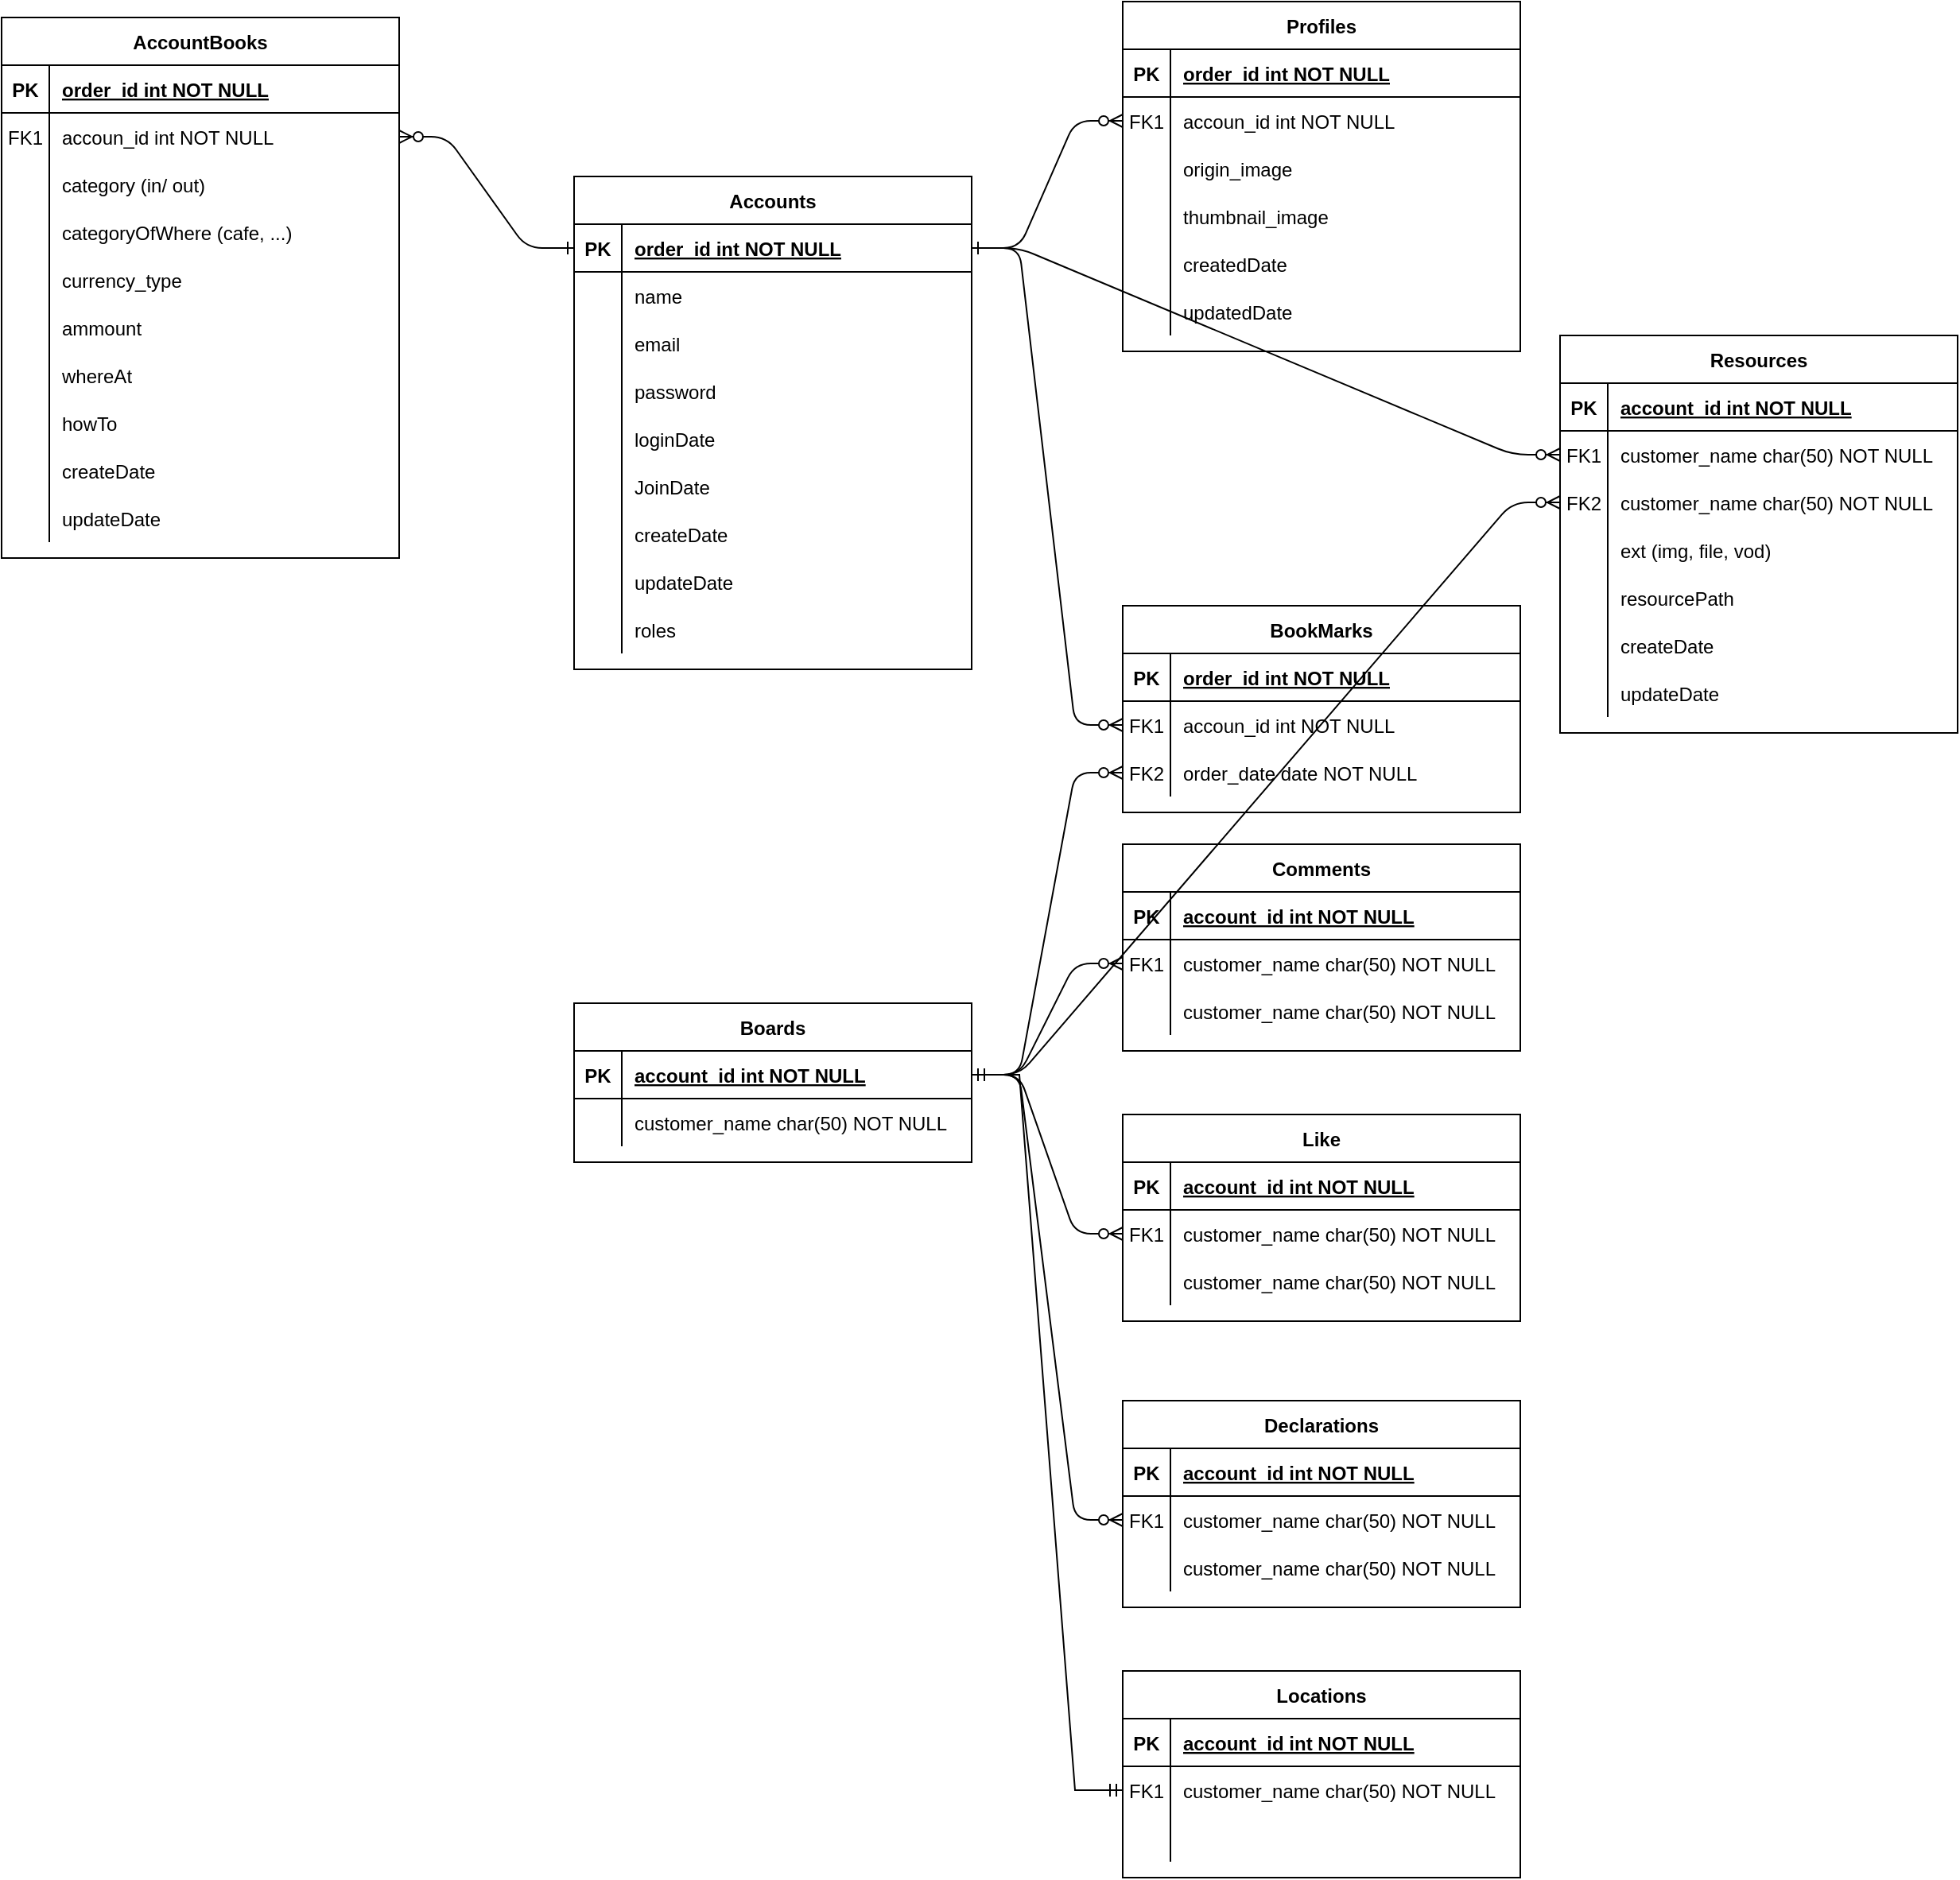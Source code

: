 <mxfile version="20.0.4" type="github">
  <diagram id="R2lEEEUBdFMjLlhIrx00" name="Page-1">
    <mxGraphModel dx="2363" dy="842" grid="1" gridSize="10" guides="1" tooltips="1" connect="1" arrows="1" fold="1" page="1" pageScale="1" pageWidth="850" pageHeight="1100" math="0" shadow="0" extFonts="Permanent Marker^https://fonts.googleapis.com/css?family=Permanent+Marker">
      <root>
        <mxCell id="0" />
        <mxCell id="1" parent="0" />
        <mxCell id="PuTC7MwDDqyDVSrWXjtR-1" value="Boards" style="shape=table;startSize=30;container=1;collapsible=1;childLayout=tableLayout;fixedRows=1;rowLines=0;fontStyle=1;align=center;resizeLast=1;" vertex="1" parent="1">
          <mxGeometry x="80" y="720" width="250" height="100" as="geometry" />
        </mxCell>
        <mxCell id="PuTC7MwDDqyDVSrWXjtR-2" value="" style="shape=partialRectangle;collapsible=0;dropTarget=0;pointerEvents=0;fillColor=none;points=[[0,0.5],[1,0.5]];portConstraint=eastwest;top=0;left=0;right=0;bottom=1;" vertex="1" parent="PuTC7MwDDqyDVSrWXjtR-1">
          <mxGeometry y="30" width="250" height="30" as="geometry" />
        </mxCell>
        <mxCell id="PuTC7MwDDqyDVSrWXjtR-3" value="PK" style="shape=partialRectangle;overflow=hidden;connectable=0;fillColor=none;top=0;left=0;bottom=0;right=0;fontStyle=1;" vertex="1" parent="PuTC7MwDDqyDVSrWXjtR-2">
          <mxGeometry width="30" height="30" as="geometry">
            <mxRectangle width="30" height="30" as="alternateBounds" />
          </mxGeometry>
        </mxCell>
        <mxCell id="PuTC7MwDDqyDVSrWXjtR-4" value="account_id int NOT NULL " style="shape=partialRectangle;overflow=hidden;connectable=0;fillColor=none;top=0;left=0;bottom=0;right=0;align=left;spacingLeft=6;fontStyle=5;" vertex="1" parent="PuTC7MwDDqyDVSrWXjtR-2">
          <mxGeometry x="30" width="220" height="30" as="geometry">
            <mxRectangle width="220" height="30" as="alternateBounds" />
          </mxGeometry>
        </mxCell>
        <mxCell id="PuTC7MwDDqyDVSrWXjtR-5" value="" style="shape=partialRectangle;collapsible=0;dropTarget=0;pointerEvents=0;fillColor=none;points=[[0,0.5],[1,0.5]];portConstraint=eastwest;top=0;left=0;right=0;bottom=0;" vertex="1" parent="PuTC7MwDDqyDVSrWXjtR-1">
          <mxGeometry y="60" width="250" height="30" as="geometry" />
        </mxCell>
        <mxCell id="PuTC7MwDDqyDVSrWXjtR-6" value="" style="shape=partialRectangle;overflow=hidden;connectable=0;fillColor=none;top=0;left=0;bottom=0;right=0;" vertex="1" parent="PuTC7MwDDqyDVSrWXjtR-5">
          <mxGeometry width="30" height="30" as="geometry">
            <mxRectangle width="30" height="30" as="alternateBounds" />
          </mxGeometry>
        </mxCell>
        <mxCell id="PuTC7MwDDqyDVSrWXjtR-7" value="customer_name char(50) NOT NULL" style="shape=partialRectangle;overflow=hidden;connectable=0;fillColor=none;top=0;left=0;bottom=0;right=0;align=left;spacingLeft=6;" vertex="1" parent="PuTC7MwDDqyDVSrWXjtR-5">
          <mxGeometry x="30" width="220" height="30" as="geometry">
            <mxRectangle width="220" height="30" as="alternateBounds" />
          </mxGeometry>
        </mxCell>
        <mxCell id="PuTC7MwDDqyDVSrWXjtR-8" value="Comments" style="shape=table;startSize=30;container=1;collapsible=1;childLayout=tableLayout;fixedRows=1;rowLines=0;fontStyle=1;align=center;resizeLast=1;" vertex="1" parent="1">
          <mxGeometry x="425" y="620" width="250" height="130" as="geometry" />
        </mxCell>
        <mxCell id="PuTC7MwDDqyDVSrWXjtR-9" value="" style="shape=partialRectangle;collapsible=0;dropTarget=0;pointerEvents=0;fillColor=none;points=[[0,0.5],[1,0.5]];portConstraint=eastwest;top=0;left=0;right=0;bottom=1;" vertex="1" parent="PuTC7MwDDqyDVSrWXjtR-8">
          <mxGeometry y="30" width="250" height="30" as="geometry" />
        </mxCell>
        <mxCell id="PuTC7MwDDqyDVSrWXjtR-10" value="PK" style="shape=partialRectangle;overflow=hidden;connectable=0;fillColor=none;top=0;left=0;bottom=0;right=0;fontStyle=1;" vertex="1" parent="PuTC7MwDDqyDVSrWXjtR-9">
          <mxGeometry width="30" height="30" as="geometry">
            <mxRectangle width="30" height="30" as="alternateBounds" />
          </mxGeometry>
        </mxCell>
        <mxCell id="PuTC7MwDDqyDVSrWXjtR-11" value="account_id int NOT NULL " style="shape=partialRectangle;overflow=hidden;connectable=0;fillColor=none;top=0;left=0;bottom=0;right=0;align=left;spacingLeft=6;fontStyle=5;" vertex="1" parent="PuTC7MwDDqyDVSrWXjtR-9">
          <mxGeometry x="30" width="220" height="30" as="geometry">
            <mxRectangle width="220" height="30" as="alternateBounds" />
          </mxGeometry>
        </mxCell>
        <mxCell id="PuTC7MwDDqyDVSrWXjtR-12" value="" style="shape=partialRectangle;collapsible=0;dropTarget=0;pointerEvents=0;fillColor=none;points=[[0,0.5],[1,0.5]];portConstraint=eastwest;top=0;left=0;right=0;bottom=0;" vertex="1" parent="PuTC7MwDDqyDVSrWXjtR-8">
          <mxGeometry y="60" width="250" height="30" as="geometry" />
        </mxCell>
        <mxCell id="PuTC7MwDDqyDVSrWXjtR-13" value="FK1" style="shape=partialRectangle;overflow=hidden;connectable=0;fillColor=none;top=0;left=0;bottom=0;right=0;" vertex="1" parent="PuTC7MwDDqyDVSrWXjtR-12">
          <mxGeometry width="30" height="30" as="geometry">
            <mxRectangle width="30" height="30" as="alternateBounds" />
          </mxGeometry>
        </mxCell>
        <mxCell id="PuTC7MwDDqyDVSrWXjtR-14" value="customer_name char(50) NOT NULL" style="shape=partialRectangle;overflow=hidden;connectable=0;fillColor=none;top=0;left=0;bottom=0;right=0;align=left;spacingLeft=6;" vertex="1" parent="PuTC7MwDDqyDVSrWXjtR-12">
          <mxGeometry x="30" width="220" height="30" as="geometry">
            <mxRectangle width="220" height="30" as="alternateBounds" />
          </mxGeometry>
        </mxCell>
        <mxCell id="PuTC7MwDDqyDVSrWXjtR-22" value="" style="shape=partialRectangle;collapsible=0;dropTarget=0;pointerEvents=0;fillColor=none;points=[[0,0.5],[1,0.5]];portConstraint=eastwest;top=0;left=0;right=0;bottom=0;" vertex="1" parent="PuTC7MwDDqyDVSrWXjtR-8">
          <mxGeometry y="90" width="250" height="30" as="geometry" />
        </mxCell>
        <mxCell id="PuTC7MwDDqyDVSrWXjtR-23" value="" style="shape=partialRectangle;overflow=hidden;connectable=0;fillColor=none;top=0;left=0;bottom=0;right=0;" vertex="1" parent="PuTC7MwDDqyDVSrWXjtR-22">
          <mxGeometry width="30" height="30" as="geometry">
            <mxRectangle width="30" height="30" as="alternateBounds" />
          </mxGeometry>
        </mxCell>
        <mxCell id="PuTC7MwDDqyDVSrWXjtR-24" value="customer_name char(50) NOT NULL" style="shape=partialRectangle;overflow=hidden;connectable=0;fillColor=none;top=0;left=0;bottom=0;right=0;align=left;spacingLeft=6;" vertex="1" parent="PuTC7MwDDqyDVSrWXjtR-22">
          <mxGeometry x="30" width="220" height="30" as="geometry">
            <mxRectangle width="220" height="30" as="alternateBounds" />
          </mxGeometry>
        </mxCell>
        <mxCell id="PuTC7MwDDqyDVSrWXjtR-33" value="Like" style="shape=table;startSize=30;container=1;collapsible=1;childLayout=tableLayout;fixedRows=1;rowLines=0;fontStyle=1;align=center;resizeLast=1;" vertex="1" parent="1">
          <mxGeometry x="425" y="790" width="250" height="130" as="geometry" />
        </mxCell>
        <mxCell id="PuTC7MwDDqyDVSrWXjtR-34" value="" style="shape=partialRectangle;collapsible=0;dropTarget=0;pointerEvents=0;fillColor=none;points=[[0,0.5],[1,0.5]];portConstraint=eastwest;top=0;left=0;right=0;bottom=1;" vertex="1" parent="PuTC7MwDDqyDVSrWXjtR-33">
          <mxGeometry y="30" width="250" height="30" as="geometry" />
        </mxCell>
        <mxCell id="PuTC7MwDDqyDVSrWXjtR-35" value="PK" style="shape=partialRectangle;overflow=hidden;connectable=0;fillColor=none;top=0;left=0;bottom=0;right=0;fontStyle=1;" vertex="1" parent="PuTC7MwDDqyDVSrWXjtR-34">
          <mxGeometry width="30" height="30" as="geometry">
            <mxRectangle width="30" height="30" as="alternateBounds" />
          </mxGeometry>
        </mxCell>
        <mxCell id="PuTC7MwDDqyDVSrWXjtR-36" value="account_id int NOT NULL " style="shape=partialRectangle;overflow=hidden;connectable=0;fillColor=none;top=0;left=0;bottom=0;right=0;align=left;spacingLeft=6;fontStyle=5;" vertex="1" parent="PuTC7MwDDqyDVSrWXjtR-34">
          <mxGeometry x="30" width="220" height="30" as="geometry">
            <mxRectangle width="220" height="30" as="alternateBounds" />
          </mxGeometry>
        </mxCell>
        <mxCell id="PuTC7MwDDqyDVSrWXjtR-37" value="" style="shape=partialRectangle;collapsible=0;dropTarget=0;pointerEvents=0;fillColor=none;points=[[0,0.5],[1,0.5]];portConstraint=eastwest;top=0;left=0;right=0;bottom=0;" vertex="1" parent="PuTC7MwDDqyDVSrWXjtR-33">
          <mxGeometry y="60" width="250" height="30" as="geometry" />
        </mxCell>
        <mxCell id="PuTC7MwDDqyDVSrWXjtR-38" value="FK1" style="shape=partialRectangle;overflow=hidden;connectable=0;fillColor=none;top=0;left=0;bottom=0;right=0;" vertex="1" parent="PuTC7MwDDqyDVSrWXjtR-37">
          <mxGeometry width="30" height="30" as="geometry">
            <mxRectangle width="30" height="30" as="alternateBounds" />
          </mxGeometry>
        </mxCell>
        <mxCell id="PuTC7MwDDqyDVSrWXjtR-39" value="customer_name char(50) NOT NULL" style="shape=partialRectangle;overflow=hidden;connectable=0;fillColor=none;top=0;left=0;bottom=0;right=0;align=left;spacingLeft=6;" vertex="1" parent="PuTC7MwDDqyDVSrWXjtR-37">
          <mxGeometry x="30" width="220" height="30" as="geometry">
            <mxRectangle width="220" height="30" as="alternateBounds" />
          </mxGeometry>
        </mxCell>
        <mxCell id="PuTC7MwDDqyDVSrWXjtR-40" value="" style="shape=partialRectangle;collapsible=0;dropTarget=0;pointerEvents=0;fillColor=none;points=[[0,0.5],[1,0.5]];portConstraint=eastwest;top=0;left=0;right=0;bottom=0;" vertex="1" parent="PuTC7MwDDqyDVSrWXjtR-33">
          <mxGeometry y="90" width="250" height="30" as="geometry" />
        </mxCell>
        <mxCell id="PuTC7MwDDqyDVSrWXjtR-41" value="" style="shape=partialRectangle;overflow=hidden;connectable=0;fillColor=none;top=0;left=0;bottom=0;right=0;" vertex="1" parent="PuTC7MwDDqyDVSrWXjtR-40">
          <mxGeometry width="30" height="30" as="geometry">
            <mxRectangle width="30" height="30" as="alternateBounds" />
          </mxGeometry>
        </mxCell>
        <mxCell id="PuTC7MwDDqyDVSrWXjtR-42" value="customer_name char(50) NOT NULL" style="shape=partialRectangle;overflow=hidden;connectable=0;fillColor=none;top=0;left=0;bottom=0;right=0;align=left;spacingLeft=6;" vertex="1" parent="PuTC7MwDDqyDVSrWXjtR-40">
          <mxGeometry x="30" width="220" height="30" as="geometry">
            <mxRectangle width="220" height="30" as="alternateBounds" />
          </mxGeometry>
        </mxCell>
        <mxCell id="PuTC7MwDDqyDVSrWXjtR-43" value="Declarations" style="shape=table;startSize=30;container=1;collapsible=1;childLayout=tableLayout;fixedRows=1;rowLines=0;fontStyle=1;align=center;resizeLast=1;" vertex="1" parent="1">
          <mxGeometry x="425" y="970" width="250" height="130" as="geometry" />
        </mxCell>
        <mxCell id="PuTC7MwDDqyDVSrWXjtR-44" value="" style="shape=partialRectangle;collapsible=0;dropTarget=0;pointerEvents=0;fillColor=none;points=[[0,0.5],[1,0.5]];portConstraint=eastwest;top=0;left=0;right=0;bottom=1;" vertex="1" parent="PuTC7MwDDqyDVSrWXjtR-43">
          <mxGeometry y="30" width="250" height="30" as="geometry" />
        </mxCell>
        <mxCell id="PuTC7MwDDqyDVSrWXjtR-45" value="PK" style="shape=partialRectangle;overflow=hidden;connectable=0;fillColor=none;top=0;left=0;bottom=0;right=0;fontStyle=1;" vertex="1" parent="PuTC7MwDDqyDVSrWXjtR-44">
          <mxGeometry width="30" height="30" as="geometry">
            <mxRectangle width="30" height="30" as="alternateBounds" />
          </mxGeometry>
        </mxCell>
        <mxCell id="PuTC7MwDDqyDVSrWXjtR-46" value="account_id int NOT NULL " style="shape=partialRectangle;overflow=hidden;connectable=0;fillColor=none;top=0;left=0;bottom=0;right=0;align=left;spacingLeft=6;fontStyle=5;" vertex="1" parent="PuTC7MwDDqyDVSrWXjtR-44">
          <mxGeometry x="30" width="220" height="30" as="geometry">
            <mxRectangle width="220" height="30" as="alternateBounds" />
          </mxGeometry>
        </mxCell>
        <mxCell id="PuTC7MwDDqyDVSrWXjtR-47" value="" style="shape=partialRectangle;collapsible=0;dropTarget=0;pointerEvents=0;fillColor=none;points=[[0,0.5],[1,0.5]];portConstraint=eastwest;top=0;left=0;right=0;bottom=0;" vertex="1" parent="PuTC7MwDDqyDVSrWXjtR-43">
          <mxGeometry y="60" width="250" height="30" as="geometry" />
        </mxCell>
        <mxCell id="PuTC7MwDDqyDVSrWXjtR-48" value="FK1" style="shape=partialRectangle;overflow=hidden;connectable=0;fillColor=none;top=0;left=0;bottom=0;right=0;" vertex="1" parent="PuTC7MwDDqyDVSrWXjtR-47">
          <mxGeometry width="30" height="30" as="geometry">
            <mxRectangle width="30" height="30" as="alternateBounds" />
          </mxGeometry>
        </mxCell>
        <mxCell id="PuTC7MwDDqyDVSrWXjtR-49" value="customer_name char(50) NOT NULL" style="shape=partialRectangle;overflow=hidden;connectable=0;fillColor=none;top=0;left=0;bottom=0;right=0;align=left;spacingLeft=6;" vertex="1" parent="PuTC7MwDDqyDVSrWXjtR-47">
          <mxGeometry x="30" width="220" height="30" as="geometry">
            <mxRectangle width="220" height="30" as="alternateBounds" />
          </mxGeometry>
        </mxCell>
        <mxCell id="PuTC7MwDDqyDVSrWXjtR-50" value="" style="shape=partialRectangle;collapsible=0;dropTarget=0;pointerEvents=0;fillColor=none;points=[[0,0.5],[1,0.5]];portConstraint=eastwest;top=0;left=0;right=0;bottom=0;" vertex="1" parent="PuTC7MwDDqyDVSrWXjtR-43">
          <mxGeometry y="90" width="250" height="30" as="geometry" />
        </mxCell>
        <mxCell id="PuTC7MwDDqyDVSrWXjtR-51" value="" style="shape=partialRectangle;overflow=hidden;connectable=0;fillColor=none;top=0;left=0;bottom=0;right=0;" vertex="1" parent="PuTC7MwDDqyDVSrWXjtR-50">
          <mxGeometry width="30" height="30" as="geometry">
            <mxRectangle width="30" height="30" as="alternateBounds" />
          </mxGeometry>
        </mxCell>
        <mxCell id="PuTC7MwDDqyDVSrWXjtR-52" value="customer_name char(50) NOT NULL" style="shape=partialRectangle;overflow=hidden;connectable=0;fillColor=none;top=0;left=0;bottom=0;right=0;align=left;spacingLeft=6;" vertex="1" parent="PuTC7MwDDqyDVSrWXjtR-50">
          <mxGeometry x="30" width="220" height="30" as="geometry">
            <mxRectangle width="220" height="30" as="alternateBounds" />
          </mxGeometry>
        </mxCell>
        <mxCell id="PuTC7MwDDqyDVSrWXjtR-53" value="" style="edgeStyle=entityRelationEdgeStyle;endArrow=ERzeroToMany;startArrow=ERone;endFill=1;startFill=0;exitX=1;exitY=0.5;exitDx=0;exitDy=0;entryX=0;entryY=0.5;entryDx=0;entryDy=0;" edge="1" parent="1" source="PuTC7MwDDqyDVSrWXjtR-2" target="PuTC7MwDDqyDVSrWXjtR-12">
          <mxGeometry width="100" height="100" relative="1" as="geometry">
            <mxPoint x="380" y="175" as="sourcePoint" />
            <mxPoint x="460" y="205" as="targetPoint" />
          </mxGeometry>
        </mxCell>
        <mxCell id="PuTC7MwDDqyDVSrWXjtR-54" value="" style="edgeStyle=entityRelationEdgeStyle;endArrow=ERzeroToMany;startArrow=ERone;endFill=1;startFill=0;exitX=1;exitY=0.5;exitDx=0;exitDy=0;entryX=0;entryY=0.5;entryDx=0;entryDy=0;" edge="1" parent="1" source="PuTC7MwDDqyDVSrWXjtR-2" target="PuTC7MwDDqyDVSrWXjtR-37">
          <mxGeometry width="100" height="100" relative="1" as="geometry">
            <mxPoint x="380" y="365" as="sourcePoint" />
            <mxPoint x="435" y="395" as="targetPoint" />
          </mxGeometry>
        </mxCell>
        <mxCell id="PuTC7MwDDqyDVSrWXjtR-55" value="" style="edgeStyle=entityRelationEdgeStyle;endArrow=ERzeroToMany;startArrow=ERone;endFill=1;startFill=0;exitX=1;exitY=0.5;exitDx=0;exitDy=0;entryX=0;entryY=0.5;entryDx=0;entryDy=0;" edge="1" parent="1" source="PuTC7MwDDqyDVSrWXjtR-2" target="PuTC7MwDDqyDVSrWXjtR-47">
          <mxGeometry width="100" height="100" relative="1" as="geometry">
            <mxPoint x="380" y="365" as="sourcePoint" />
            <mxPoint x="435" y="565" as="targetPoint" />
          </mxGeometry>
        </mxCell>
        <mxCell id="PuTC7MwDDqyDVSrWXjtR-66" value="BookMarks" style="shape=table;startSize=30;container=1;collapsible=1;childLayout=tableLayout;fixedRows=1;rowLines=0;fontStyle=1;align=center;resizeLast=1;" vertex="1" parent="1">
          <mxGeometry x="425" y="470" width="250" height="130" as="geometry" />
        </mxCell>
        <mxCell id="PuTC7MwDDqyDVSrWXjtR-67" value="" style="shape=partialRectangle;collapsible=0;dropTarget=0;pointerEvents=0;fillColor=none;points=[[0,0.5],[1,0.5]];portConstraint=eastwest;top=0;left=0;right=0;bottom=1;" vertex="1" parent="PuTC7MwDDqyDVSrWXjtR-66">
          <mxGeometry y="30" width="250" height="30" as="geometry" />
        </mxCell>
        <mxCell id="PuTC7MwDDqyDVSrWXjtR-68" value="PK" style="shape=partialRectangle;overflow=hidden;connectable=0;fillColor=none;top=0;left=0;bottom=0;right=0;fontStyle=1;" vertex="1" parent="PuTC7MwDDqyDVSrWXjtR-67">
          <mxGeometry width="30" height="30" as="geometry">
            <mxRectangle width="30" height="30" as="alternateBounds" />
          </mxGeometry>
        </mxCell>
        <mxCell id="PuTC7MwDDqyDVSrWXjtR-69" value="order_id int NOT NULL " style="shape=partialRectangle;overflow=hidden;connectable=0;fillColor=none;top=0;left=0;bottom=0;right=0;align=left;spacingLeft=6;fontStyle=5;" vertex="1" parent="PuTC7MwDDqyDVSrWXjtR-67">
          <mxGeometry x="30" width="220" height="30" as="geometry">
            <mxRectangle width="220" height="30" as="alternateBounds" />
          </mxGeometry>
        </mxCell>
        <mxCell id="PuTC7MwDDqyDVSrWXjtR-70" value="" style="shape=partialRectangle;collapsible=0;dropTarget=0;pointerEvents=0;fillColor=none;points=[[0,0.5],[1,0.5]];portConstraint=eastwest;top=0;left=0;right=0;bottom=0;" vertex="1" parent="PuTC7MwDDqyDVSrWXjtR-66">
          <mxGeometry y="60" width="250" height="30" as="geometry" />
        </mxCell>
        <mxCell id="PuTC7MwDDqyDVSrWXjtR-71" value="FK1" style="shape=partialRectangle;overflow=hidden;connectable=0;fillColor=none;top=0;left=0;bottom=0;right=0;" vertex="1" parent="PuTC7MwDDqyDVSrWXjtR-70">
          <mxGeometry width="30" height="30" as="geometry">
            <mxRectangle width="30" height="30" as="alternateBounds" />
          </mxGeometry>
        </mxCell>
        <mxCell id="PuTC7MwDDqyDVSrWXjtR-72" value="accoun_id int NOT NULL" style="shape=partialRectangle;overflow=hidden;connectable=0;fillColor=none;top=0;left=0;bottom=0;right=0;align=left;spacingLeft=6;" vertex="1" parent="PuTC7MwDDqyDVSrWXjtR-70">
          <mxGeometry x="30" width="220" height="30" as="geometry">
            <mxRectangle width="220" height="30" as="alternateBounds" />
          </mxGeometry>
        </mxCell>
        <mxCell id="PuTC7MwDDqyDVSrWXjtR-73" value="" style="shape=partialRectangle;collapsible=0;dropTarget=0;pointerEvents=0;fillColor=none;points=[[0,0.5],[1,0.5]];portConstraint=eastwest;top=0;left=0;right=0;bottom=0;" vertex="1" parent="PuTC7MwDDqyDVSrWXjtR-66">
          <mxGeometry y="90" width="250" height="30" as="geometry" />
        </mxCell>
        <mxCell id="PuTC7MwDDqyDVSrWXjtR-74" value="FK2" style="shape=partialRectangle;overflow=hidden;connectable=0;fillColor=none;top=0;left=0;bottom=0;right=0;" vertex="1" parent="PuTC7MwDDqyDVSrWXjtR-73">
          <mxGeometry width="30" height="30" as="geometry">
            <mxRectangle width="30" height="30" as="alternateBounds" />
          </mxGeometry>
        </mxCell>
        <mxCell id="PuTC7MwDDqyDVSrWXjtR-75" value="order_date date NOT NULL" style="shape=partialRectangle;overflow=hidden;connectable=0;fillColor=none;top=0;left=0;bottom=0;right=0;align=left;spacingLeft=6;" vertex="1" parent="PuTC7MwDDqyDVSrWXjtR-73">
          <mxGeometry x="30" width="220" height="30" as="geometry">
            <mxRectangle width="220" height="30" as="alternateBounds" />
          </mxGeometry>
        </mxCell>
        <mxCell id="PuTC7MwDDqyDVSrWXjtR-76" value="" style="edgeStyle=entityRelationEdgeStyle;endArrow=ERzeroToMany;startArrow=ERone;endFill=1;startFill=0;exitX=1;exitY=0.5;exitDx=0;exitDy=0;entryX=0;entryY=0.5;entryDx=0;entryDy=0;" edge="1" parent="1" source="PuTC7MwDDqyDVSrWXjtR-92" target="PuTC7MwDDqyDVSrWXjtR-119">
          <mxGeometry width="100" height="100" relative="1" as="geometry">
            <mxPoint x="330" y="65" as="sourcePoint" />
            <mxPoint x="435" y="105" as="targetPoint" />
          </mxGeometry>
        </mxCell>
        <mxCell id="PuTC7MwDDqyDVSrWXjtR-77" value="" style="edgeStyle=entityRelationEdgeStyle;endArrow=ERzeroToMany;startArrow=ERone;endFill=1;startFill=0;exitX=1;exitY=0.5;exitDx=0;exitDy=0;entryX=0;entryY=0.5;entryDx=0;entryDy=0;" edge="1" parent="1" source="PuTC7MwDDqyDVSrWXjtR-2" target="PuTC7MwDDqyDVSrWXjtR-73">
          <mxGeometry width="100" height="100" relative="1" as="geometry">
            <mxPoint x="340" y="75" as="sourcePoint" />
            <mxPoint x="435" y="245" as="targetPoint" />
          </mxGeometry>
        </mxCell>
        <mxCell id="PuTC7MwDDqyDVSrWXjtR-91" value="Accounts" style="shape=table;startSize=30;container=1;collapsible=1;childLayout=tableLayout;fixedRows=1;rowLines=0;fontStyle=1;align=center;resizeLast=1;" vertex="1" parent="1">
          <mxGeometry x="80" y="200" width="250" height="310" as="geometry" />
        </mxCell>
        <mxCell id="PuTC7MwDDqyDVSrWXjtR-92" value="" style="shape=partialRectangle;collapsible=0;dropTarget=0;pointerEvents=0;fillColor=none;points=[[0,0.5],[1,0.5]];portConstraint=eastwest;top=0;left=0;right=0;bottom=1;" vertex="1" parent="PuTC7MwDDqyDVSrWXjtR-91">
          <mxGeometry y="30" width="250" height="30" as="geometry" />
        </mxCell>
        <mxCell id="PuTC7MwDDqyDVSrWXjtR-93" value="PK" style="shape=partialRectangle;overflow=hidden;connectable=0;fillColor=none;top=0;left=0;bottom=0;right=0;fontStyle=1;" vertex="1" parent="PuTC7MwDDqyDVSrWXjtR-92">
          <mxGeometry width="30" height="30" as="geometry">
            <mxRectangle width="30" height="30" as="alternateBounds" />
          </mxGeometry>
        </mxCell>
        <mxCell id="PuTC7MwDDqyDVSrWXjtR-94" value="order_id int NOT NULL " style="shape=partialRectangle;overflow=hidden;connectable=0;fillColor=none;top=0;left=0;bottom=0;right=0;align=left;spacingLeft=6;fontStyle=5;" vertex="1" parent="PuTC7MwDDqyDVSrWXjtR-92">
          <mxGeometry x="30" width="220" height="30" as="geometry">
            <mxRectangle width="220" height="30" as="alternateBounds" />
          </mxGeometry>
        </mxCell>
        <mxCell id="PuTC7MwDDqyDVSrWXjtR-95" value="" style="shape=partialRectangle;collapsible=0;dropTarget=0;pointerEvents=0;fillColor=none;points=[[0,0.5],[1,0.5]];portConstraint=eastwest;top=0;left=0;right=0;bottom=0;" vertex="1" parent="PuTC7MwDDqyDVSrWXjtR-91">
          <mxGeometry y="60" width="250" height="30" as="geometry" />
        </mxCell>
        <mxCell id="PuTC7MwDDqyDVSrWXjtR-96" value="" style="shape=partialRectangle;overflow=hidden;connectable=0;fillColor=none;top=0;left=0;bottom=0;right=0;" vertex="1" parent="PuTC7MwDDqyDVSrWXjtR-95">
          <mxGeometry width="30" height="30" as="geometry">
            <mxRectangle width="30" height="30" as="alternateBounds" />
          </mxGeometry>
        </mxCell>
        <mxCell id="PuTC7MwDDqyDVSrWXjtR-97" value="name" style="shape=partialRectangle;overflow=hidden;connectable=0;fillColor=none;top=0;left=0;bottom=0;right=0;align=left;spacingLeft=6;" vertex="1" parent="PuTC7MwDDqyDVSrWXjtR-95">
          <mxGeometry x="30" width="220" height="30" as="geometry">
            <mxRectangle width="220" height="30" as="alternateBounds" />
          </mxGeometry>
        </mxCell>
        <mxCell id="PuTC7MwDDqyDVSrWXjtR-134" value="" style="shape=partialRectangle;collapsible=0;dropTarget=0;pointerEvents=0;fillColor=none;points=[[0,0.5],[1,0.5]];portConstraint=eastwest;top=0;left=0;right=0;bottom=0;" vertex="1" parent="PuTC7MwDDqyDVSrWXjtR-91">
          <mxGeometry y="90" width="250" height="30" as="geometry" />
        </mxCell>
        <mxCell id="PuTC7MwDDqyDVSrWXjtR-135" value="" style="shape=partialRectangle;overflow=hidden;connectable=0;fillColor=none;top=0;left=0;bottom=0;right=0;" vertex="1" parent="PuTC7MwDDqyDVSrWXjtR-134">
          <mxGeometry width="30" height="30" as="geometry">
            <mxRectangle width="30" height="30" as="alternateBounds" />
          </mxGeometry>
        </mxCell>
        <mxCell id="PuTC7MwDDqyDVSrWXjtR-136" value="email" style="shape=partialRectangle;overflow=hidden;connectable=0;fillColor=none;top=0;left=0;bottom=0;right=0;align=left;spacingLeft=6;" vertex="1" parent="PuTC7MwDDqyDVSrWXjtR-134">
          <mxGeometry x="30" width="220" height="30" as="geometry">
            <mxRectangle width="220" height="30" as="alternateBounds" />
          </mxGeometry>
        </mxCell>
        <mxCell id="PuTC7MwDDqyDVSrWXjtR-103" value="" style="shape=partialRectangle;collapsible=0;dropTarget=0;pointerEvents=0;fillColor=none;points=[[0,0.5],[1,0.5]];portConstraint=eastwest;top=0;left=0;right=0;bottom=0;" vertex="1" parent="PuTC7MwDDqyDVSrWXjtR-91">
          <mxGeometry y="120" width="250" height="30" as="geometry" />
        </mxCell>
        <mxCell id="PuTC7MwDDqyDVSrWXjtR-104" value="" style="shape=partialRectangle;overflow=hidden;connectable=0;fillColor=none;top=0;left=0;bottom=0;right=0;" vertex="1" parent="PuTC7MwDDqyDVSrWXjtR-103">
          <mxGeometry width="30" height="30" as="geometry">
            <mxRectangle width="30" height="30" as="alternateBounds" />
          </mxGeometry>
        </mxCell>
        <mxCell id="PuTC7MwDDqyDVSrWXjtR-105" value="password" style="shape=partialRectangle;overflow=hidden;connectable=0;fillColor=none;top=0;left=0;bottom=0;right=0;align=left;spacingLeft=6;" vertex="1" parent="PuTC7MwDDqyDVSrWXjtR-103">
          <mxGeometry x="30" width="220" height="30" as="geometry">
            <mxRectangle width="220" height="30" as="alternateBounds" />
          </mxGeometry>
        </mxCell>
        <mxCell id="PuTC7MwDDqyDVSrWXjtR-106" value="" style="shape=partialRectangle;collapsible=0;dropTarget=0;pointerEvents=0;fillColor=none;points=[[0,0.5],[1,0.5]];portConstraint=eastwest;top=0;left=0;right=0;bottom=0;" vertex="1" parent="PuTC7MwDDqyDVSrWXjtR-91">
          <mxGeometry y="150" width="250" height="30" as="geometry" />
        </mxCell>
        <mxCell id="PuTC7MwDDqyDVSrWXjtR-107" value="" style="shape=partialRectangle;overflow=hidden;connectable=0;fillColor=none;top=0;left=0;bottom=0;right=0;" vertex="1" parent="PuTC7MwDDqyDVSrWXjtR-106">
          <mxGeometry width="30" height="30" as="geometry">
            <mxRectangle width="30" height="30" as="alternateBounds" />
          </mxGeometry>
        </mxCell>
        <mxCell id="PuTC7MwDDqyDVSrWXjtR-108" value="loginDate" style="shape=partialRectangle;overflow=hidden;connectable=0;fillColor=none;top=0;left=0;bottom=0;right=0;align=left;spacingLeft=6;" vertex="1" parent="PuTC7MwDDqyDVSrWXjtR-106">
          <mxGeometry x="30" width="220" height="30" as="geometry">
            <mxRectangle width="220" height="30" as="alternateBounds" />
          </mxGeometry>
        </mxCell>
        <mxCell id="PuTC7MwDDqyDVSrWXjtR-109" value="" style="shape=partialRectangle;collapsible=0;dropTarget=0;pointerEvents=0;fillColor=none;points=[[0,0.5],[1,0.5]];portConstraint=eastwest;top=0;left=0;right=0;bottom=0;" vertex="1" parent="PuTC7MwDDqyDVSrWXjtR-91">
          <mxGeometry y="180" width="250" height="30" as="geometry" />
        </mxCell>
        <mxCell id="PuTC7MwDDqyDVSrWXjtR-110" value="" style="shape=partialRectangle;overflow=hidden;connectable=0;fillColor=none;top=0;left=0;bottom=0;right=0;" vertex="1" parent="PuTC7MwDDqyDVSrWXjtR-109">
          <mxGeometry width="30" height="30" as="geometry">
            <mxRectangle width="30" height="30" as="alternateBounds" />
          </mxGeometry>
        </mxCell>
        <mxCell id="PuTC7MwDDqyDVSrWXjtR-111" value="JoinDate" style="shape=partialRectangle;overflow=hidden;connectable=0;fillColor=none;top=0;left=0;bottom=0;right=0;align=left;spacingLeft=6;" vertex="1" parent="PuTC7MwDDqyDVSrWXjtR-109">
          <mxGeometry x="30" width="220" height="30" as="geometry">
            <mxRectangle width="220" height="30" as="alternateBounds" />
          </mxGeometry>
        </mxCell>
        <mxCell id="PuTC7MwDDqyDVSrWXjtR-112" value="" style="shape=partialRectangle;collapsible=0;dropTarget=0;pointerEvents=0;fillColor=none;points=[[0,0.5],[1,0.5]];portConstraint=eastwest;top=0;left=0;right=0;bottom=0;" vertex="1" parent="PuTC7MwDDqyDVSrWXjtR-91">
          <mxGeometry y="210" width="250" height="30" as="geometry" />
        </mxCell>
        <mxCell id="PuTC7MwDDqyDVSrWXjtR-113" value="" style="shape=partialRectangle;overflow=hidden;connectable=0;fillColor=none;top=0;left=0;bottom=0;right=0;" vertex="1" parent="PuTC7MwDDqyDVSrWXjtR-112">
          <mxGeometry width="30" height="30" as="geometry">
            <mxRectangle width="30" height="30" as="alternateBounds" />
          </mxGeometry>
        </mxCell>
        <mxCell id="PuTC7MwDDqyDVSrWXjtR-114" value="createDate" style="shape=partialRectangle;overflow=hidden;connectable=0;fillColor=none;top=0;left=0;bottom=0;right=0;align=left;spacingLeft=6;" vertex="1" parent="PuTC7MwDDqyDVSrWXjtR-112">
          <mxGeometry x="30" width="220" height="30" as="geometry">
            <mxRectangle width="220" height="30" as="alternateBounds" />
          </mxGeometry>
        </mxCell>
        <mxCell id="PuTC7MwDDqyDVSrWXjtR-140" value="" style="shape=partialRectangle;collapsible=0;dropTarget=0;pointerEvents=0;fillColor=none;points=[[0,0.5],[1,0.5]];portConstraint=eastwest;top=0;left=0;right=0;bottom=0;" vertex="1" parent="PuTC7MwDDqyDVSrWXjtR-91">
          <mxGeometry y="240" width="250" height="30" as="geometry" />
        </mxCell>
        <mxCell id="PuTC7MwDDqyDVSrWXjtR-141" value="" style="shape=partialRectangle;overflow=hidden;connectable=0;fillColor=none;top=0;left=0;bottom=0;right=0;" vertex="1" parent="PuTC7MwDDqyDVSrWXjtR-140">
          <mxGeometry width="30" height="30" as="geometry">
            <mxRectangle width="30" height="30" as="alternateBounds" />
          </mxGeometry>
        </mxCell>
        <mxCell id="PuTC7MwDDqyDVSrWXjtR-142" value="updateDate" style="shape=partialRectangle;overflow=hidden;connectable=0;fillColor=none;top=0;left=0;bottom=0;right=0;align=left;spacingLeft=6;" vertex="1" parent="PuTC7MwDDqyDVSrWXjtR-140">
          <mxGeometry x="30" width="220" height="30" as="geometry">
            <mxRectangle width="220" height="30" as="alternateBounds" />
          </mxGeometry>
        </mxCell>
        <mxCell id="PuTC7MwDDqyDVSrWXjtR-98" value="" style="shape=partialRectangle;collapsible=0;dropTarget=0;pointerEvents=0;fillColor=none;points=[[0,0.5],[1,0.5]];portConstraint=eastwest;top=0;left=0;right=0;bottom=0;" vertex="1" parent="PuTC7MwDDqyDVSrWXjtR-91">
          <mxGeometry y="270" width="250" height="30" as="geometry" />
        </mxCell>
        <mxCell id="PuTC7MwDDqyDVSrWXjtR-99" value="" style="shape=partialRectangle;overflow=hidden;connectable=0;fillColor=none;top=0;left=0;bottom=0;right=0;" vertex="1" parent="PuTC7MwDDqyDVSrWXjtR-98">
          <mxGeometry width="30" height="30" as="geometry">
            <mxRectangle width="30" height="30" as="alternateBounds" />
          </mxGeometry>
        </mxCell>
        <mxCell id="PuTC7MwDDqyDVSrWXjtR-100" value="roles" style="shape=partialRectangle;overflow=hidden;connectable=0;fillColor=none;top=0;left=0;bottom=0;right=0;align=left;spacingLeft=6;" vertex="1" parent="PuTC7MwDDqyDVSrWXjtR-98">
          <mxGeometry x="30" width="220" height="30" as="geometry">
            <mxRectangle width="220" height="30" as="alternateBounds" />
          </mxGeometry>
        </mxCell>
        <mxCell id="PuTC7MwDDqyDVSrWXjtR-115" value="Profiles" style="shape=table;startSize=30;container=1;collapsible=1;childLayout=tableLayout;fixedRows=1;rowLines=0;fontStyle=1;align=center;resizeLast=1;" vertex="1" parent="1">
          <mxGeometry x="425" y="90" width="250" height="220" as="geometry" />
        </mxCell>
        <mxCell id="PuTC7MwDDqyDVSrWXjtR-116" value="" style="shape=partialRectangle;collapsible=0;dropTarget=0;pointerEvents=0;fillColor=none;points=[[0,0.5],[1,0.5]];portConstraint=eastwest;top=0;left=0;right=0;bottom=1;" vertex="1" parent="PuTC7MwDDqyDVSrWXjtR-115">
          <mxGeometry y="30" width="250" height="30" as="geometry" />
        </mxCell>
        <mxCell id="PuTC7MwDDqyDVSrWXjtR-117" value="PK" style="shape=partialRectangle;overflow=hidden;connectable=0;fillColor=none;top=0;left=0;bottom=0;right=0;fontStyle=1;" vertex="1" parent="PuTC7MwDDqyDVSrWXjtR-116">
          <mxGeometry width="30" height="30" as="geometry">
            <mxRectangle width="30" height="30" as="alternateBounds" />
          </mxGeometry>
        </mxCell>
        <mxCell id="PuTC7MwDDqyDVSrWXjtR-118" value="order_id int NOT NULL " style="shape=partialRectangle;overflow=hidden;connectable=0;fillColor=none;top=0;left=0;bottom=0;right=0;align=left;spacingLeft=6;fontStyle=5;" vertex="1" parent="PuTC7MwDDqyDVSrWXjtR-116">
          <mxGeometry x="30" width="220" height="30" as="geometry">
            <mxRectangle width="220" height="30" as="alternateBounds" />
          </mxGeometry>
        </mxCell>
        <mxCell id="PuTC7MwDDqyDVSrWXjtR-119" value="" style="shape=partialRectangle;collapsible=0;dropTarget=0;pointerEvents=0;fillColor=none;points=[[0,0.5],[1,0.5]];portConstraint=eastwest;top=0;left=0;right=0;bottom=0;" vertex="1" parent="PuTC7MwDDqyDVSrWXjtR-115">
          <mxGeometry y="60" width="250" height="30" as="geometry" />
        </mxCell>
        <mxCell id="PuTC7MwDDqyDVSrWXjtR-120" value="FK1" style="shape=partialRectangle;overflow=hidden;connectable=0;fillColor=none;top=0;left=0;bottom=0;right=0;" vertex="1" parent="PuTC7MwDDqyDVSrWXjtR-119">
          <mxGeometry width="30" height="30" as="geometry">
            <mxRectangle width="30" height="30" as="alternateBounds" />
          </mxGeometry>
        </mxCell>
        <mxCell id="PuTC7MwDDqyDVSrWXjtR-121" value="accoun_id int NOT NULL" style="shape=partialRectangle;overflow=hidden;connectable=0;fillColor=none;top=0;left=0;bottom=0;right=0;align=left;spacingLeft=6;" vertex="1" parent="PuTC7MwDDqyDVSrWXjtR-119">
          <mxGeometry x="30" width="220" height="30" as="geometry">
            <mxRectangle width="220" height="30" as="alternateBounds" />
          </mxGeometry>
        </mxCell>
        <mxCell id="PuTC7MwDDqyDVSrWXjtR-122" value="" style="shape=partialRectangle;collapsible=0;dropTarget=0;pointerEvents=0;fillColor=none;points=[[0,0.5],[1,0.5]];portConstraint=eastwest;top=0;left=0;right=0;bottom=0;" vertex="1" parent="PuTC7MwDDqyDVSrWXjtR-115">
          <mxGeometry y="90" width="250" height="30" as="geometry" />
        </mxCell>
        <mxCell id="PuTC7MwDDqyDVSrWXjtR-123" value="" style="shape=partialRectangle;overflow=hidden;connectable=0;fillColor=none;top=0;left=0;bottom=0;right=0;" vertex="1" parent="PuTC7MwDDqyDVSrWXjtR-122">
          <mxGeometry width="30" height="30" as="geometry">
            <mxRectangle width="30" height="30" as="alternateBounds" />
          </mxGeometry>
        </mxCell>
        <mxCell id="PuTC7MwDDqyDVSrWXjtR-124" value="origin_image" style="shape=partialRectangle;overflow=hidden;connectable=0;fillColor=none;top=0;left=0;bottom=0;right=0;align=left;spacingLeft=6;" vertex="1" parent="PuTC7MwDDqyDVSrWXjtR-122">
          <mxGeometry x="30" width="220" height="30" as="geometry">
            <mxRectangle width="220" height="30" as="alternateBounds" />
          </mxGeometry>
        </mxCell>
        <mxCell id="PuTC7MwDDqyDVSrWXjtR-125" value="" style="shape=partialRectangle;collapsible=0;dropTarget=0;pointerEvents=0;fillColor=none;points=[[0,0.5],[1,0.5]];portConstraint=eastwest;top=0;left=0;right=0;bottom=0;" vertex="1" parent="PuTC7MwDDqyDVSrWXjtR-115">
          <mxGeometry y="120" width="250" height="30" as="geometry" />
        </mxCell>
        <mxCell id="PuTC7MwDDqyDVSrWXjtR-126" value="" style="shape=partialRectangle;overflow=hidden;connectable=0;fillColor=none;top=0;left=0;bottom=0;right=0;" vertex="1" parent="PuTC7MwDDqyDVSrWXjtR-125">
          <mxGeometry width="30" height="30" as="geometry">
            <mxRectangle width="30" height="30" as="alternateBounds" />
          </mxGeometry>
        </mxCell>
        <mxCell id="PuTC7MwDDqyDVSrWXjtR-127" value="thumbnail_image" style="shape=partialRectangle;overflow=hidden;connectable=0;fillColor=none;top=0;left=0;bottom=0;right=0;align=left;spacingLeft=6;" vertex="1" parent="PuTC7MwDDqyDVSrWXjtR-125">
          <mxGeometry x="30" width="220" height="30" as="geometry">
            <mxRectangle width="220" height="30" as="alternateBounds" />
          </mxGeometry>
        </mxCell>
        <mxCell id="PuTC7MwDDqyDVSrWXjtR-128" value="" style="shape=partialRectangle;collapsible=0;dropTarget=0;pointerEvents=0;fillColor=none;points=[[0,0.5],[1,0.5]];portConstraint=eastwest;top=0;left=0;right=0;bottom=0;" vertex="1" parent="PuTC7MwDDqyDVSrWXjtR-115">
          <mxGeometry y="150" width="250" height="30" as="geometry" />
        </mxCell>
        <mxCell id="PuTC7MwDDqyDVSrWXjtR-129" value="" style="shape=partialRectangle;overflow=hidden;connectable=0;fillColor=none;top=0;left=0;bottom=0;right=0;" vertex="1" parent="PuTC7MwDDqyDVSrWXjtR-128">
          <mxGeometry width="30" height="30" as="geometry">
            <mxRectangle width="30" height="30" as="alternateBounds" />
          </mxGeometry>
        </mxCell>
        <mxCell id="PuTC7MwDDqyDVSrWXjtR-130" value="createdDate" style="shape=partialRectangle;overflow=hidden;connectable=0;fillColor=none;top=0;left=0;bottom=0;right=0;align=left;spacingLeft=6;" vertex="1" parent="PuTC7MwDDqyDVSrWXjtR-128">
          <mxGeometry x="30" width="220" height="30" as="geometry">
            <mxRectangle width="220" height="30" as="alternateBounds" />
          </mxGeometry>
        </mxCell>
        <mxCell id="PuTC7MwDDqyDVSrWXjtR-131" value="" style="shape=partialRectangle;collapsible=0;dropTarget=0;pointerEvents=0;fillColor=none;points=[[0,0.5],[1,0.5]];portConstraint=eastwest;top=0;left=0;right=0;bottom=0;" vertex="1" parent="PuTC7MwDDqyDVSrWXjtR-115">
          <mxGeometry y="180" width="250" height="30" as="geometry" />
        </mxCell>
        <mxCell id="PuTC7MwDDqyDVSrWXjtR-132" value="" style="shape=partialRectangle;overflow=hidden;connectable=0;fillColor=none;top=0;left=0;bottom=0;right=0;" vertex="1" parent="PuTC7MwDDqyDVSrWXjtR-131">
          <mxGeometry width="30" height="30" as="geometry">
            <mxRectangle width="30" height="30" as="alternateBounds" />
          </mxGeometry>
        </mxCell>
        <mxCell id="PuTC7MwDDqyDVSrWXjtR-133" value="updatedDate" style="shape=partialRectangle;overflow=hidden;connectable=0;fillColor=none;top=0;left=0;bottom=0;right=0;align=left;spacingLeft=6;" vertex="1" parent="PuTC7MwDDqyDVSrWXjtR-131">
          <mxGeometry x="30" width="220" height="30" as="geometry">
            <mxRectangle width="220" height="30" as="alternateBounds" />
          </mxGeometry>
        </mxCell>
        <mxCell id="PuTC7MwDDqyDVSrWXjtR-143" value="" style="edgeStyle=entityRelationEdgeStyle;endArrow=ERzeroToMany;startArrow=ERone;endFill=1;startFill=0;exitX=1;exitY=0.5;exitDx=0;exitDy=0;entryX=0;entryY=0.5;entryDx=0;entryDy=0;" edge="1" parent="1" source="PuTC7MwDDqyDVSrWXjtR-92" target="PuTC7MwDDqyDVSrWXjtR-70">
          <mxGeometry width="100" height="100" relative="1" as="geometry">
            <mxPoint x="330" y="-65" as="sourcePoint" />
            <mxPoint x="435" y="-25" as="targetPoint" />
          </mxGeometry>
        </mxCell>
        <mxCell id="PuTC7MwDDqyDVSrWXjtR-144" value="Locations" style="shape=table;startSize=30;container=1;collapsible=1;childLayout=tableLayout;fixedRows=1;rowLines=0;fontStyle=1;align=center;resizeLast=1;" vertex="1" parent="1">
          <mxGeometry x="425" y="1140" width="250" height="130" as="geometry" />
        </mxCell>
        <mxCell id="PuTC7MwDDqyDVSrWXjtR-145" value="" style="shape=partialRectangle;collapsible=0;dropTarget=0;pointerEvents=0;fillColor=none;points=[[0,0.5],[1,0.5]];portConstraint=eastwest;top=0;left=0;right=0;bottom=1;" vertex="1" parent="PuTC7MwDDqyDVSrWXjtR-144">
          <mxGeometry y="30" width="250" height="30" as="geometry" />
        </mxCell>
        <mxCell id="PuTC7MwDDqyDVSrWXjtR-146" value="PK" style="shape=partialRectangle;overflow=hidden;connectable=0;fillColor=none;top=0;left=0;bottom=0;right=0;fontStyle=1;" vertex="1" parent="PuTC7MwDDqyDVSrWXjtR-145">
          <mxGeometry width="30" height="30" as="geometry">
            <mxRectangle width="30" height="30" as="alternateBounds" />
          </mxGeometry>
        </mxCell>
        <mxCell id="PuTC7MwDDqyDVSrWXjtR-147" value="account_id int NOT NULL " style="shape=partialRectangle;overflow=hidden;connectable=0;fillColor=none;top=0;left=0;bottom=0;right=0;align=left;spacingLeft=6;fontStyle=5;" vertex="1" parent="PuTC7MwDDqyDVSrWXjtR-145">
          <mxGeometry x="30" width="220" height="30" as="geometry">
            <mxRectangle width="220" height="30" as="alternateBounds" />
          </mxGeometry>
        </mxCell>
        <mxCell id="PuTC7MwDDqyDVSrWXjtR-148" value="" style="shape=partialRectangle;collapsible=0;dropTarget=0;pointerEvents=0;fillColor=none;points=[[0,0.5],[1,0.5]];portConstraint=eastwest;top=0;left=0;right=0;bottom=0;" vertex="1" parent="PuTC7MwDDqyDVSrWXjtR-144">
          <mxGeometry y="60" width="250" height="30" as="geometry" />
        </mxCell>
        <mxCell id="PuTC7MwDDqyDVSrWXjtR-149" value="FK1" style="shape=partialRectangle;overflow=hidden;connectable=0;fillColor=none;top=0;left=0;bottom=0;right=0;" vertex="1" parent="PuTC7MwDDqyDVSrWXjtR-148">
          <mxGeometry width="30" height="30" as="geometry">
            <mxRectangle width="30" height="30" as="alternateBounds" />
          </mxGeometry>
        </mxCell>
        <mxCell id="PuTC7MwDDqyDVSrWXjtR-150" value="customer_name char(50) NOT NULL" style="shape=partialRectangle;overflow=hidden;connectable=0;fillColor=none;top=0;left=0;bottom=0;right=0;align=left;spacingLeft=6;" vertex="1" parent="PuTC7MwDDqyDVSrWXjtR-148">
          <mxGeometry x="30" width="220" height="30" as="geometry">
            <mxRectangle width="220" height="30" as="alternateBounds" />
          </mxGeometry>
        </mxCell>
        <mxCell id="PuTC7MwDDqyDVSrWXjtR-151" value="" style="shape=partialRectangle;collapsible=0;dropTarget=0;pointerEvents=0;fillColor=none;points=[[0,0.5],[1,0.5]];portConstraint=eastwest;top=0;left=0;right=0;bottom=0;" vertex="1" parent="PuTC7MwDDqyDVSrWXjtR-144">
          <mxGeometry y="90" width="250" height="30" as="geometry" />
        </mxCell>
        <mxCell id="PuTC7MwDDqyDVSrWXjtR-152" value="" style="shape=partialRectangle;overflow=hidden;connectable=0;fillColor=none;top=0;left=0;bottom=0;right=0;" vertex="1" parent="PuTC7MwDDqyDVSrWXjtR-151">
          <mxGeometry width="30" height="30" as="geometry">
            <mxRectangle width="30" height="30" as="alternateBounds" />
          </mxGeometry>
        </mxCell>
        <mxCell id="PuTC7MwDDqyDVSrWXjtR-153" value="" style="shape=partialRectangle;overflow=hidden;connectable=0;fillColor=none;top=0;left=0;bottom=0;right=0;align=left;spacingLeft=6;" vertex="1" parent="PuTC7MwDDqyDVSrWXjtR-151">
          <mxGeometry x="30" width="220" height="30" as="geometry">
            <mxRectangle width="220" height="30" as="alternateBounds" />
          </mxGeometry>
        </mxCell>
        <mxCell id="PuTC7MwDDqyDVSrWXjtR-154" value="Resources" style="shape=table;startSize=30;container=1;collapsible=1;childLayout=tableLayout;fixedRows=1;rowLines=0;fontStyle=1;align=center;resizeLast=1;" vertex="1" parent="1">
          <mxGeometry x="700" y="300" width="250" height="250" as="geometry" />
        </mxCell>
        <mxCell id="PuTC7MwDDqyDVSrWXjtR-155" value="" style="shape=partialRectangle;collapsible=0;dropTarget=0;pointerEvents=0;fillColor=none;points=[[0,0.5],[1,0.5]];portConstraint=eastwest;top=0;left=0;right=0;bottom=1;" vertex="1" parent="PuTC7MwDDqyDVSrWXjtR-154">
          <mxGeometry y="30" width="250" height="30" as="geometry" />
        </mxCell>
        <mxCell id="PuTC7MwDDqyDVSrWXjtR-156" value="PK" style="shape=partialRectangle;overflow=hidden;connectable=0;fillColor=none;top=0;left=0;bottom=0;right=0;fontStyle=1;" vertex="1" parent="PuTC7MwDDqyDVSrWXjtR-155">
          <mxGeometry width="30" height="30" as="geometry">
            <mxRectangle width="30" height="30" as="alternateBounds" />
          </mxGeometry>
        </mxCell>
        <mxCell id="PuTC7MwDDqyDVSrWXjtR-157" value="account_id int NOT NULL " style="shape=partialRectangle;overflow=hidden;connectable=0;fillColor=none;top=0;left=0;bottom=0;right=0;align=left;spacingLeft=6;fontStyle=5;" vertex="1" parent="PuTC7MwDDqyDVSrWXjtR-155">
          <mxGeometry x="30" width="220" height="30" as="geometry">
            <mxRectangle width="220" height="30" as="alternateBounds" />
          </mxGeometry>
        </mxCell>
        <mxCell id="PuTC7MwDDqyDVSrWXjtR-158" value="" style="shape=partialRectangle;collapsible=0;dropTarget=0;pointerEvents=0;fillColor=none;points=[[0,0.5],[1,0.5]];portConstraint=eastwest;top=0;left=0;right=0;bottom=0;" vertex="1" parent="PuTC7MwDDqyDVSrWXjtR-154">
          <mxGeometry y="60" width="250" height="30" as="geometry" />
        </mxCell>
        <mxCell id="PuTC7MwDDqyDVSrWXjtR-159" value="FK1" style="shape=partialRectangle;overflow=hidden;connectable=0;fillColor=none;top=0;left=0;bottom=0;right=0;" vertex="1" parent="PuTC7MwDDqyDVSrWXjtR-158">
          <mxGeometry width="30" height="30" as="geometry">
            <mxRectangle width="30" height="30" as="alternateBounds" />
          </mxGeometry>
        </mxCell>
        <mxCell id="PuTC7MwDDqyDVSrWXjtR-160" value="customer_name char(50) NOT NULL" style="shape=partialRectangle;overflow=hidden;connectable=0;fillColor=none;top=0;left=0;bottom=0;right=0;align=left;spacingLeft=6;" vertex="1" parent="PuTC7MwDDqyDVSrWXjtR-158">
          <mxGeometry x="30" width="220" height="30" as="geometry">
            <mxRectangle width="220" height="30" as="alternateBounds" />
          </mxGeometry>
        </mxCell>
        <mxCell id="PuTC7MwDDqyDVSrWXjtR-161" value="" style="shape=partialRectangle;collapsible=0;dropTarget=0;pointerEvents=0;fillColor=none;points=[[0,0.5],[1,0.5]];portConstraint=eastwest;top=0;left=0;right=0;bottom=0;" vertex="1" parent="PuTC7MwDDqyDVSrWXjtR-154">
          <mxGeometry y="90" width="250" height="30" as="geometry" />
        </mxCell>
        <mxCell id="PuTC7MwDDqyDVSrWXjtR-162" value="FK2" style="shape=partialRectangle;overflow=hidden;connectable=0;fillColor=none;top=0;left=0;bottom=0;right=0;" vertex="1" parent="PuTC7MwDDqyDVSrWXjtR-161">
          <mxGeometry width="30" height="30" as="geometry">
            <mxRectangle width="30" height="30" as="alternateBounds" />
          </mxGeometry>
        </mxCell>
        <mxCell id="PuTC7MwDDqyDVSrWXjtR-163" value="customer_name char(50) NOT NULL" style="shape=partialRectangle;overflow=hidden;connectable=0;fillColor=none;top=0;left=0;bottom=0;right=0;align=left;spacingLeft=6;" vertex="1" parent="PuTC7MwDDqyDVSrWXjtR-161">
          <mxGeometry x="30" width="220" height="30" as="geometry">
            <mxRectangle width="220" height="30" as="alternateBounds" />
          </mxGeometry>
        </mxCell>
        <mxCell id="PuTC7MwDDqyDVSrWXjtR-168" value="" style="shape=partialRectangle;collapsible=0;dropTarget=0;pointerEvents=0;fillColor=none;points=[[0,0.5],[1,0.5]];portConstraint=eastwest;top=0;left=0;right=0;bottom=0;" vertex="1" parent="PuTC7MwDDqyDVSrWXjtR-154">
          <mxGeometry y="120" width="250" height="30" as="geometry" />
        </mxCell>
        <mxCell id="PuTC7MwDDqyDVSrWXjtR-169" value="" style="shape=partialRectangle;overflow=hidden;connectable=0;fillColor=none;top=0;left=0;bottom=0;right=0;" vertex="1" parent="PuTC7MwDDqyDVSrWXjtR-168">
          <mxGeometry width="30" height="30" as="geometry">
            <mxRectangle width="30" height="30" as="alternateBounds" />
          </mxGeometry>
        </mxCell>
        <mxCell id="PuTC7MwDDqyDVSrWXjtR-170" value="ext (img, file, vod)" style="shape=partialRectangle;overflow=hidden;connectable=0;fillColor=none;top=0;left=0;bottom=0;right=0;align=left;spacingLeft=6;" vertex="1" parent="PuTC7MwDDqyDVSrWXjtR-168">
          <mxGeometry x="30" width="220" height="30" as="geometry">
            <mxRectangle width="220" height="30" as="alternateBounds" />
          </mxGeometry>
        </mxCell>
        <mxCell id="PuTC7MwDDqyDVSrWXjtR-171" value="" style="shape=partialRectangle;collapsible=0;dropTarget=0;pointerEvents=0;fillColor=none;points=[[0,0.5],[1,0.5]];portConstraint=eastwest;top=0;left=0;right=0;bottom=0;" vertex="1" parent="PuTC7MwDDqyDVSrWXjtR-154">
          <mxGeometry y="150" width="250" height="30" as="geometry" />
        </mxCell>
        <mxCell id="PuTC7MwDDqyDVSrWXjtR-172" value="" style="shape=partialRectangle;overflow=hidden;connectable=0;fillColor=none;top=0;left=0;bottom=0;right=0;" vertex="1" parent="PuTC7MwDDqyDVSrWXjtR-171">
          <mxGeometry width="30" height="30" as="geometry">
            <mxRectangle width="30" height="30" as="alternateBounds" />
          </mxGeometry>
        </mxCell>
        <mxCell id="PuTC7MwDDqyDVSrWXjtR-173" value="resourcePath" style="shape=partialRectangle;overflow=hidden;connectable=0;fillColor=none;top=0;left=0;bottom=0;right=0;align=left;spacingLeft=6;" vertex="1" parent="PuTC7MwDDqyDVSrWXjtR-171">
          <mxGeometry x="30" width="220" height="30" as="geometry">
            <mxRectangle width="220" height="30" as="alternateBounds" />
          </mxGeometry>
        </mxCell>
        <mxCell id="PuTC7MwDDqyDVSrWXjtR-174" value="" style="shape=partialRectangle;collapsible=0;dropTarget=0;pointerEvents=0;fillColor=none;points=[[0,0.5],[1,0.5]];portConstraint=eastwest;top=0;left=0;right=0;bottom=0;" vertex="1" parent="PuTC7MwDDqyDVSrWXjtR-154">
          <mxGeometry y="180" width="250" height="30" as="geometry" />
        </mxCell>
        <mxCell id="PuTC7MwDDqyDVSrWXjtR-175" value="" style="shape=partialRectangle;overflow=hidden;connectable=0;fillColor=none;top=0;left=0;bottom=0;right=0;" vertex="1" parent="PuTC7MwDDqyDVSrWXjtR-174">
          <mxGeometry width="30" height="30" as="geometry">
            <mxRectangle width="30" height="30" as="alternateBounds" />
          </mxGeometry>
        </mxCell>
        <mxCell id="PuTC7MwDDqyDVSrWXjtR-176" value="createDate" style="shape=partialRectangle;overflow=hidden;connectable=0;fillColor=none;top=0;left=0;bottom=0;right=0;align=left;spacingLeft=6;" vertex="1" parent="PuTC7MwDDqyDVSrWXjtR-174">
          <mxGeometry x="30" width="220" height="30" as="geometry">
            <mxRectangle width="220" height="30" as="alternateBounds" />
          </mxGeometry>
        </mxCell>
        <mxCell id="PuTC7MwDDqyDVSrWXjtR-177" value="" style="shape=partialRectangle;collapsible=0;dropTarget=0;pointerEvents=0;fillColor=none;points=[[0,0.5],[1,0.5]];portConstraint=eastwest;top=0;left=0;right=0;bottom=0;" vertex="1" parent="PuTC7MwDDqyDVSrWXjtR-154">
          <mxGeometry y="210" width="250" height="30" as="geometry" />
        </mxCell>
        <mxCell id="PuTC7MwDDqyDVSrWXjtR-178" value="" style="shape=partialRectangle;overflow=hidden;connectable=0;fillColor=none;top=0;left=0;bottom=0;right=0;" vertex="1" parent="PuTC7MwDDqyDVSrWXjtR-177">
          <mxGeometry width="30" height="30" as="geometry">
            <mxRectangle width="30" height="30" as="alternateBounds" />
          </mxGeometry>
        </mxCell>
        <mxCell id="PuTC7MwDDqyDVSrWXjtR-179" value="updateDate" style="shape=partialRectangle;overflow=hidden;connectable=0;fillColor=none;top=0;left=0;bottom=0;right=0;align=left;spacingLeft=6;" vertex="1" parent="PuTC7MwDDqyDVSrWXjtR-177">
          <mxGeometry x="30" width="220" height="30" as="geometry">
            <mxRectangle width="220" height="30" as="alternateBounds" />
          </mxGeometry>
        </mxCell>
        <mxCell id="PuTC7MwDDqyDVSrWXjtR-166" value="" style="edgeStyle=entityRelationEdgeStyle;endArrow=ERzeroToMany;startArrow=ERone;endFill=1;startFill=0;exitX=1;exitY=0.5;exitDx=0;exitDy=0;entryX=0;entryY=0.5;entryDx=0;entryDy=0;" edge="1" parent="1" source="PuTC7MwDDqyDVSrWXjtR-2" target="PuTC7MwDDqyDVSrWXjtR-161">
          <mxGeometry width="100" height="100" relative="1" as="geometry">
            <mxPoint x="340" y="775" as="sourcePoint" />
            <mxPoint x="435" y="245" as="targetPoint" />
          </mxGeometry>
        </mxCell>
        <mxCell id="PuTC7MwDDqyDVSrWXjtR-167" value="" style="edgeStyle=entityRelationEdgeStyle;endArrow=ERzeroToMany;startArrow=ERone;endFill=1;startFill=0;exitX=1;exitY=0.5;exitDx=0;exitDy=0;entryX=0;entryY=0.5;entryDx=0;entryDy=0;" edge="1" parent="1" source="PuTC7MwDDqyDVSrWXjtR-92" target="PuTC7MwDDqyDVSrWXjtR-158">
          <mxGeometry width="100" height="100" relative="1" as="geometry">
            <mxPoint x="320" y="105" as="sourcePoint" />
            <mxPoint x="435" y="215" as="targetPoint" />
          </mxGeometry>
        </mxCell>
        <mxCell id="PuTC7MwDDqyDVSrWXjtR-180" value="" style="edgeStyle=entityRelationEdgeStyle;fontSize=12;html=1;endArrow=ERmandOne;startArrow=ERmandOne;rounded=0;exitX=1;exitY=0.5;exitDx=0;exitDy=0;entryX=0;entryY=0.5;entryDx=0;entryDy=0;" edge="1" parent="1" source="PuTC7MwDDqyDVSrWXjtR-2" target="PuTC7MwDDqyDVSrWXjtR-148">
          <mxGeometry width="100" height="100" relative="1" as="geometry">
            <mxPoint x="480" y="1090" as="sourcePoint" />
            <mxPoint x="580" y="990" as="targetPoint" />
          </mxGeometry>
        </mxCell>
        <mxCell id="PuTC7MwDDqyDVSrWXjtR-200" value="AccountBooks" style="shape=table;startSize=30;container=1;collapsible=1;childLayout=tableLayout;fixedRows=1;rowLines=0;fontStyle=1;align=center;resizeLast=1;" vertex="1" parent="1">
          <mxGeometry x="-280" y="100" width="250" height="340" as="geometry" />
        </mxCell>
        <mxCell id="PuTC7MwDDqyDVSrWXjtR-201" value="" style="shape=partialRectangle;collapsible=0;dropTarget=0;pointerEvents=0;fillColor=none;points=[[0,0.5],[1,0.5]];portConstraint=eastwest;top=0;left=0;right=0;bottom=1;" vertex="1" parent="PuTC7MwDDqyDVSrWXjtR-200">
          <mxGeometry y="30" width="250" height="30" as="geometry" />
        </mxCell>
        <mxCell id="PuTC7MwDDqyDVSrWXjtR-202" value="PK" style="shape=partialRectangle;overflow=hidden;connectable=0;fillColor=none;top=0;left=0;bottom=0;right=0;fontStyle=1;" vertex="1" parent="PuTC7MwDDqyDVSrWXjtR-201">
          <mxGeometry width="30" height="30" as="geometry">
            <mxRectangle width="30" height="30" as="alternateBounds" />
          </mxGeometry>
        </mxCell>
        <mxCell id="PuTC7MwDDqyDVSrWXjtR-203" value="order_id int NOT NULL " style="shape=partialRectangle;overflow=hidden;connectable=0;fillColor=none;top=0;left=0;bottom=0;right=0;align=left;spacingLeft=6;fontStyle=5;" vertex="1" parent="PuTC7MwDDqyDVSrWXjtR-201">
          <mxGeometry x="30" width="220" height="30" as="geometry">
            <mxRectangle width="220" height="30" as="alternateBounds" />
          </mxGeometry>
        </mxCell>
        <mxCell id="PuTC7MwDDqyDVSrWXjtR-204" value="" style="shape=partialRectangle;collapsible=0;dropTarget=0;pointerEvents=0;fillColor=none;points=[[0,0.5],[1,0.5]];portConstraint=eastwest;top=0;left=0;right=0;bottom=0;" vertex="1" parent="PuTC7MwDDqyDVSrWXjtR-200">
          <mxGeometry y="60" width="250" height="30" as="geometry" />
        </mxCell>
        <mxCell id="PuTC7MwDDqyDVSrWXjtR-205" value="FK1" style="shape=partialRectangle;overflow=hidden;connectable=0;fillColor=none;top=0;left=0;bottom=0;right=0;" vertex="1" parent="PuTC7MwDDqyDVSrWXjtR-204">
          <mxGeometry width="30" height="30" as="geometry">
            <mxRectangle width="30" height="30" as="alternateBounds" />
          </mxGeometry>
        </mxCell>
        <mxCell id="PuTC7MwDDqyDVSrWXjtR-206" value="accoun_id int NOT NULL" style="shape=partialRectangle;overflow=hidden;connectable=0;fillColor=none;top=0;left=0;bottom=0;right=0;align=left;spacingLeft=6;" vertex="1" parent="PuTC7MwDDqyDVSrWXjtR-204">
          <mxGeometry x="30" width="220" height="30" as="geometry">
            <mxRectangle width="220" height="30" as="alternateBounds" />
          </mxGeometry>
        </mxCell>
        <mxCell id="PuTC7MwDDqyDVSrWXjtR-238" value="" style="shape=partialRectangle;collapsible=0;dropTarget=0;pointerEvents=0;fillColor=none;points=[[0,0.5],[1,0.5]];portConstraint=eastwest;top=0;left=0;right=0;bottom=0;" vertex="1" parent="PuTC7MwDDqyDVSrWXjtR-200">
          <mxGeometry y="90" width="250" height="30" as="geometry" />
        </mxCell>
        <mxCell id="PuTC7MwDDqyDVSrWXjtR-239" value="" style="shape=partialRectangle;overflow=hidden;connectable=0;fillColor=none;top=0;left=0;bottom=0;right=0;" vertex="1" parent="PuTC7MwDDqyDVSrWXjtR-238">
          <mxGeometry width="30" height="30" as="geometry">
            <mxRectangle width="30" height="30" as="alternateBounds" />
          </mxGeometry>
        </mxCell>
        <mxCell id="PuTC7MwDDqyDVSrWXjtR-240" value="category (in/ out)" style="shape=partialRectangle;overflow=hidden;connectable=0;fillColor=none;top=0;left=0;bottom=0;right=0;align=left;spacingLeft=6;" vertex="1" parent="PuTC7MwDDqyDVSrWXjtR-238">
          <mxGeometry x="30" width="220" height="30" as="geometry">
            <mxRectangle width="220" height="30" as="alternateBounds" />
          </mxGeometry>
        </mxCell>
        <mxCell id="PuTC7MwDDqyDVSrWXjtR-223" value="" style="shape=partialRectangle;collapsible=0;dropTarget=0;pointerEvents=0;fillColor=none;points=[[0,0.5],[1,0.5]];portConstraint=eastwest;top=0;left=0;right=0;bottom=0;" vertex="1" parent="PuTC7MwDDqyDVSrWXjtR-200">
          <mxGeometry y="120" width="250" height="30" as="geometry" />
        </mxCell>
        <mxCell id="PuTC7MwDDqyDVSrWXjtR-224" value="" style="shape=partialRectangle;overflow=hidden;connectable=0;fillColor=none;top=0;left=0;bottom=0;right=0;" vertex="1" parent="PuTC7MwDDqyDVSrWXjtR-223">
          <mxGeometry width="30" height="30" as="geometry">
            <mxRectangle width="30" height="30" as="alternateBounds" />
          </mxGeometry>
        </mxCell>
        <mxCell id="PuTC7MwDDqyDVSrWXjtR-225" value="categoryOfWhere (cafe, ...)" style="shape=partialRectangle;overflow=hidden;connectable=0;fillColor=none;top=0;left=0;bottom=0;right=0;align=left;spacingLeft=6;" vertex="1" parent="PuTC7MwDDqyDVSrWXjtR-223">
          <mxGeometry x="30" width="220" height="30" as="geometry">
            <mxRectangle width="220" height="30" as="alternateBounds" />
          </mxGeometry>
        </mxCell>
        <mxCell id="PuTC7MwDDqyDVSrWXjtR-220" value="" style="shape=partialRectangle;collapsible=0;dropTarget=0;pointerEvents=0;fillColor=none;points=[[0,0.5],[1,0.5]];portConstraint=eastwest;top=0;left=0;right=0;bottom=0;" vertex="1" parent="PuTC7MwDDqyDVSrWXjtR-200">
          <mxGeometry y="150" width="250" height="30" as="geometry" />
        </mxCell>
        <mxCell id="PuTC7MwDDqyDVSrWXjtR-221" value="" style="shape=partialRectangle;overflow=hidden;connectable=0;fillColor=none;top=0;left=0;bottom=0;right=0;" vertex="1" parent="PuTC7MwDDqyDVSrWXjtR-220">
          <mxGeometry width="30" height="30" as="geometry">
            <mxRectangle width="30" height="30" as="alternateBounds" />
          </mxGeometry>
        </mxCell>
        <mxCell id="PuTC7MwDDqyDVSrWXjtR-222" value="currency_type" style="shape=partialRectangle;overflow=hidden;connectable=0;fillColor=none;top=0;left=0;bottom=0;right=0;align=left;spacingLeft=6;" vertex="1" parent="PuTC7MwDDqyDVSrWXjtR-220">
          <mxGeometry x="30" width="220" height="30" as="geometry">
            <mxRectangle width="220" height="30" as="alternateBounds" />
          </mxGeometry>
        </mxCell>
        <mxCell id="PuTC7MwDDqyDVSrWXjtR-229" value="" style="shape=partialRectangle;collapsible=0;dropTarget=0;pointerEvents=0;fillColor=none;points=[[0,0.5],[1,0.5]];portConstraint=eastwest;top=0;left=0;right=0;bottom=0;" vertex="1" parent="PuTC7MwDDqyDVSrWXjtR-200">
          <mxGeometry y="180" width="250" height="30" as="geometry" />
        </mxCell>
        <mxCell id="PuTC7MwDDqyDVSrWXjtR-230" value="" style="shape=partialRectangle;overflow=hidden;connectable=0;fillColor=none;top=0;left=0;bottom=0;right=0;" vertex="1" parent="PuTC7MwDDqyDVSrWXjtR-229">
          <mxGeometry width="30" height="30" as="geometry">
            <mxRectangle width="30" height="30" as="alternateBounds" />
          </mxGeometry>
        </mxCell>
        <mxCell id="PuTC7MwDDqyDVSrWXjtR-231" value="ammount" style="shape=partialRectangle;overflow=hidden;connectable=0;fillColor=none;top=0;left=0;bottom=0;right=0;align=left;spacingLeft=6;" vertex="1" parent="PuTC7MwDDqyDVSrWXjtR-229">
          <mxGeometry x="30" width="220" height="30" as="geometry">
            <mxRectangle width="220" height="30" as="alternateBounds" />
          </mxGeometry>
        </mxCell>
        <mxCell id="PuTC7MwDDqyDVSrWXjtR-235" value="" style="shape=partialRectangle;collapsible=0;dropTarget=0;pointerEvents=0;fillColor=none;points=[[0,0.5],[1,0.5]];portConstraint=eastwest;top=0;left=0;right=0;bottom=0;" vertex="1" parent="PuTC7MwDDqyDVSrWXjtR-200">
          <mxGeometry y="210" width="250" height="30" as="geometry" />
        </mxCell>
        <mxCell id="PuTC7MwDDqyDVSrWXjtR-236" value="" style="shape=partialRectangle;overflow=hidden;connectable=0;fillColor=none;top=0;left=0;bottom=0;right=0;" vertex="1" parent="PuTC7MwDDqyDVSrWXjtR-235">
          <mxGeometry width="30" height="30" as="geometry">
            <mxRectangle width="30" height="30" as="alternateBounds" />
          </mxGeometry>
        </mxCell>
        <mxCell id="PuTC7MwDDqyDVSrWXjtR-237" value="whereAt" style="shape=partialRectangle;overflow=hidden;connectable=0;fillColor=none;top=0;left=0;bottom=0;right=0;align=left;spacingLeft=6;" vertex="1" parent="PuTC7MwDDqyDVSrWXjtR-235">
          <mxGeometry x="30" width="220" height="30" as="geometry">
            <mxRectangle width="220" height="30" as="alternateBounds" />
          </mxGeometry>
        </mxCell>
        <mxCell id="PuTC7MwDDqyDVSrWXjtR-226" value="" style="shape=partialRectangle;collapsible=0;dropTarget=0;pointerEvents=0;fillColor=none;points=[[0,0.5],[1,0.5]];portConstraint=eastwest;top=0;left=0;right=0;bottom=0;" vertex="1" parent="PuTC7MwDDqyDVSrWXjtR-200">
          <mxGeometry y="240" width="250" height="30" as="geometry" />
        </mxCell>
        <mxCell id="PuTC7MwDDqyDVSrWXjtR-227" value="" style="shape=partialRectangle;overflow=hidden;connectable=0;fillColor=none;top=0;left=0;bottom=0;right=0;" vertex="1" parent="PuTC7MwDDqyDVSrWXjtR-226">
          <mxGeometry width="30" height="30" as="geometry">
            <mxRectangle width="30" height="30" as="alternateBounds" />
          </mxGeometry>
        </mxCell>
        <mxCell id="PuTC7MwDDqyDVSrWXjtR-228" value="howTo" style="shape=partialRectangle;overflow=hidden;connectable=0;fillColor=none;top=0;left=0;bottom=0;right=0;align=left;spacingLeft=6;" vertex="1" parent="PuTC7MwDDqyDVSrWXjtR-226">
          <mxGeometry x="30" width="220" height="30" as="geometry">
            <mxRectangle width="220" height="30" as="alternateBounds" />
          </mxGeometry>
        </mxCell>
        <mxCell id="PuTC7MwDDqyDVSrWXjtR-232" value="" style="shape=partialRectangle;collapsible=0;dropTarget=0;pointerEvents=0;fillColor=none;points=[[0,0.5],[1,0.5]];portConstraint=eastwest;top=0;left=0;right=0;bottom=0;" vertex="1" parent="PuTC7MwDDqyDVSrWXjtR-200">
          <mxGeometry y="270" width="250" height="30" as="geometry" />
        </mxCell>
        <mxCell id="PuTC7MwDDqyDVSrWXjtR-233" value="" style="shape=partialRectangle;overflow=hidden;connectable=0;fillColor=none;top=0;left=0;bottom=0;right=0;" vertex="1" parent="PuTC7MwDDqyDVSrWXjtR-232">
          <mxGeometry width="30" height="30" as="geometry">
            <mxRectangle width="30" height="30" as="alternateBounds" />
          </mxGeometry>
        </mxCell>
        <mxCell id="PuTC7MwDDqyDVSrWXjtR-234" value="createDate" style="shape=partialRectangle;overflow=hidden;connectable=0;fillColor=none;top=0;left=0;bottom=0;right=0;align=left;spacingLeft=6;" vertex="1" parent="PuTC7MwDDqyDVSrWXjtR-232">
          <mxGeometry x="30" width="220" height="30" as="geometry">
            <mxRectangle width="220" height="30" as="alternateBounds" />
          </mxGeometry>
        </mxCell>
        <mxCell id="PuTC7MwDDqyDVSrWXjtR-207" value="" style="shape=partialRectangle;collapsible=0;dropTarget=0;pointerEvents=0;fillColor=none;points=[[0,0.5],[1,0.5]];portConstraint=eastwest;top=0;left=0;right=0;bottom=0;" vertex="1" parent="PuTC7MwDDqyDVSrWXjtR-200">
          <mxGeometry y="300" width="250" height="30" as="geometry" />
        </mxCell>
        <mxCell id="PuTC7MwDDqyDVSrWXjtR-208" value="" style="shape=partialRectangle;overflow=hidden;connectable=0;fillColor=none;top=0;left=0;bottom=0;right=0;" vertex="1" parent="PuTC7MwDDqyDVSrWXjtR-207">
          <mxGeometry width="30" height="30" as="geometry">
            <mxRectangle width="30" height="30" as="alternateBounds" />
          </mxGeometry>
        </mxCell>
        <mxCell id="PuTC7MwDDqyDVSrWXjtR-209" value="updateDate" style="shape=partialRectangle;overflow=hidden;connectable=0;fillColor=none;top=0;left=0;bottom=0;right=0;align=left;spacingLeft=6;" vertex="1" parent="PuTC7MwDDqyDVSrWXjtR-207">
          <mxGeometry x="30" width="220" height="30" as="geometry">
            <mxRectangle width="220" height="30" as="alternateBounds" />
          </mxGeometry>
        </mxCell>
        <mxCell id="PuTC7MwDDqyDVSrWXjtR-219" value="" style="edgeStyle=entityRelationEdgeStyle;endArrow=ERzeroToMany;startArrow=ERone;endFill=1;startFill=0;exitX=0;exitY=0.5;exitDx=0;exitDy=0;entryX=1;entryY=0.5;entryDx=0;entryDy=0;" edge="1" parent="1" source="PuTC7MwDDqyDVSrWXjtR-92" target="PuTC7MwDDqyDVSrWXjtR-204">
          <mxGeometry width="100" height="100" relative="1" as="geometry">
            <mxPoint x="340" y="255" as="sourcePoint" />
            <mxPoint x="435" y="175" as="targetPoint" />
          </mxGeometry>
        </mxCell>
      </root>
    </mxGraphModel>
  </diagram>
</mxfile>
